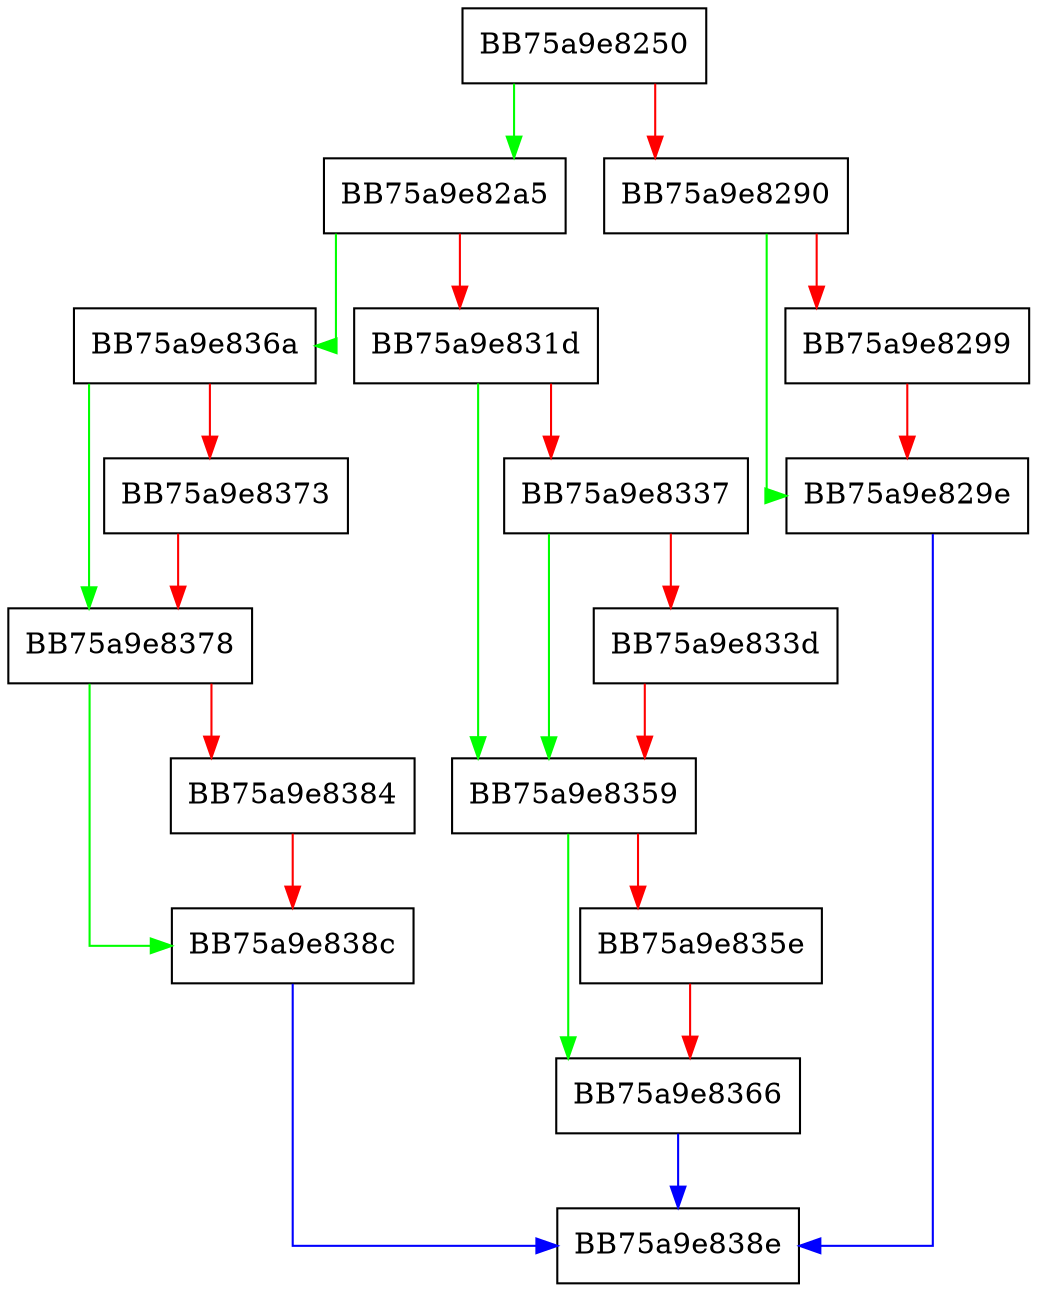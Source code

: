 digraph UtilCreateProcessImpl {
  node [shape="box"];
  graph [splines=ortho];
  BB75a9e8250 -> BB75a9e82a5 [color="green"];
  BB75a9e8250 -> BB75a9e8290 [color="red"];
  BB75a9e8290 -> BB75a9e829e [color="green"];
  BB75a9e8290 -> BB75a9e8299 [color="red"];
  BB75a9e8299 -> BB75a9e829e [color="red"];
  BB75a9e829e -> BB75a9e838e [color="blue"];
  BB75a9e82a5 -> BB75a9e836a [color="green"];
  BB75a9e82a5 -> BB75a9e831d [color="red"];
  BB75a9e831d -> BB75a9e8359 [color="green"];
  BB75a9e831d -> BB75a9e8337 [color="red"];
  BB75a9e8337 -> BB75a9e8359 [color="green"];
  BB75a9e8337 -> BB75a9e833d [color="red"];
  BB75a9e833d -> BB75a9e8359 [color="red"];
  BB75a9e8359 -> BB75a9e8366 [color="green"];
  BB75a9e8359 -> BB75a9e835e [color="red"];
  BB75a9e835e -> BB75a9e8366 [color="red"];
  BB75a9e8366 -> BB75a9e838e [color="blue"];
  BB75a9e836a -> BB75a9e8378 [color="green"];
  BB75a9e836a -> BB75a9e8373 [color="red"];
  BB75a9e8373 -> BB75a9e8378 [color="red"];
  BB75a9e8378 -> BB75a9e838c [color="green"];
  BB75a9e8378 -> BB75a9e8384 [color="red"];
  BB75a9e8384 -> BB75a9e838c [color="red"];
  BB75a9e838c -> BB75a9e838e [color="blue"];
}